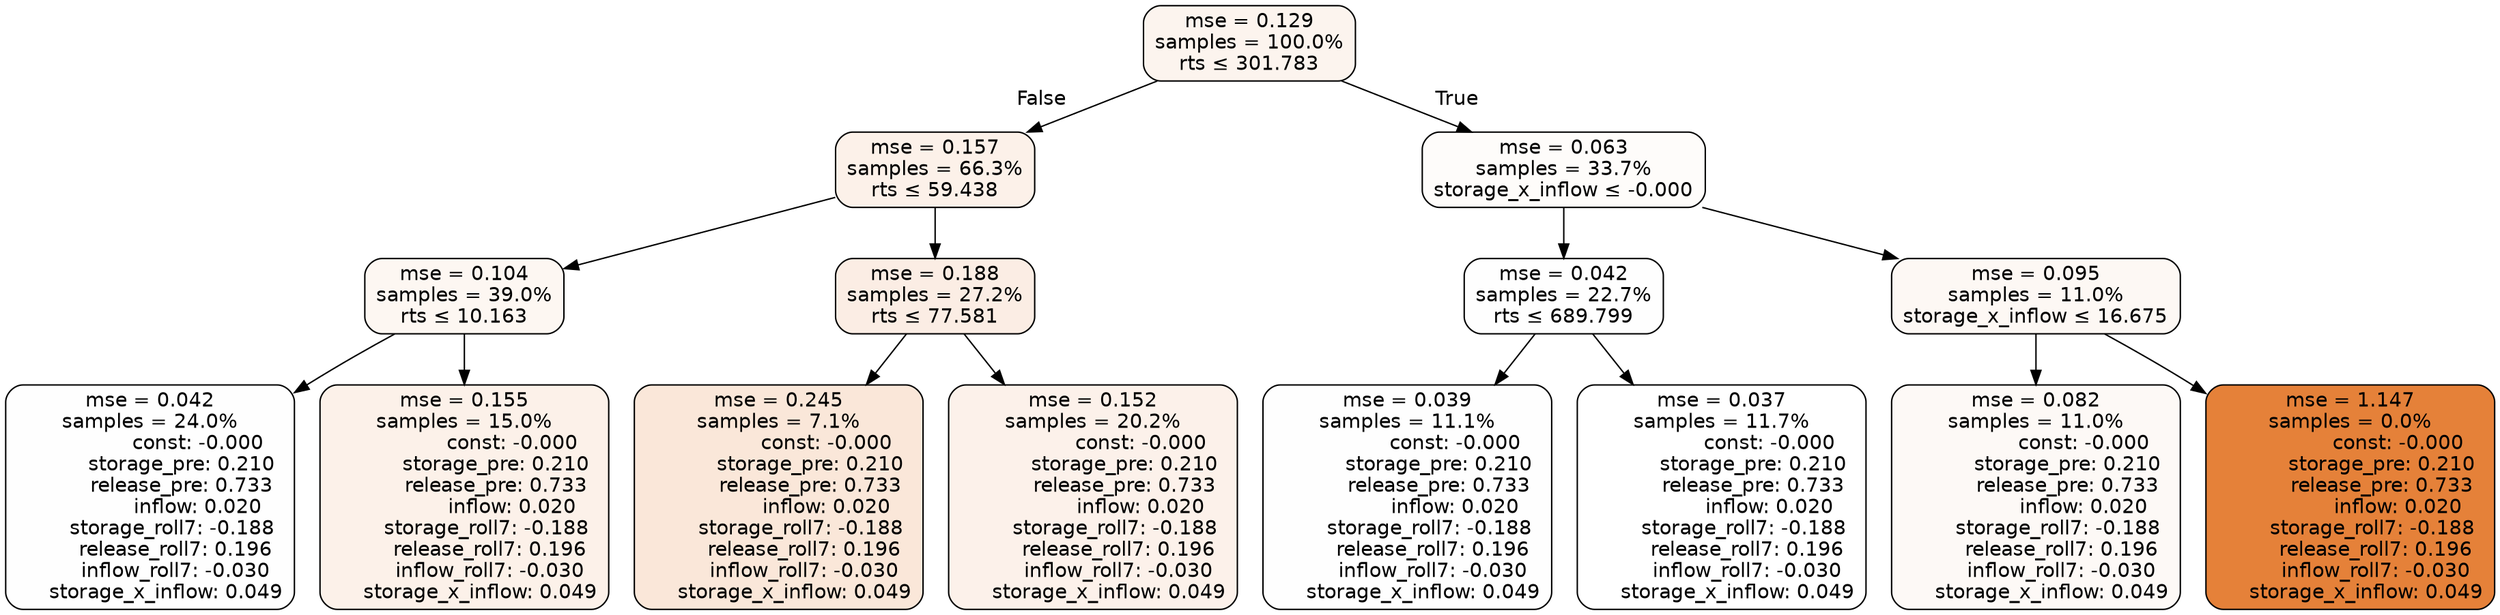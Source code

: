 digraph tree {
node [shape=rectangle, style="filled, rounded", color="black", fontname=helvetica] ;
edge [fontname=helvetica] ;
	"0" [label="mse = 0.129
samples = 100.0%
rts &le; 301.783", fillcolor="#fcf4ee"]
	"1" [label="mse = 0.157
samples = 66.3%
rts &le; 59.438", fillcolor="#fcf1e9"]
	"2" [label="mse = 0.104
samples = 39.0%
rts &le; 10.163", fillcolor="#fdf7f2"]
	"3" [label="mse = 0.042
samples = 24.0%
               const: -0.000
          storage_pre: 0.210
          release_pre: 0.733
               inflow: 0.020
       storage_roll7: -0.188
        release_roll7: 0.196
        inflow_roll7: -0.030
     storage_x_inflow: 0.049", fillcolor="#fefefe"]
	"4" [label="mse = 0.155
samples = 15.0%
               const: -0.000
          storage_pre: 0.210
          release_pre: 0.733
               inflow: 0.020
       storage_roll7: -0.188
        release_roll7: 0.196
        inflow_roll7: -0.030
     storage_x_inflow: 0.049", fillcolor="#fcf1e9"]
	"5" [label="mse = 0.188
samples = 27.2%
rts &le; 77.581", fillcolor="#fbede4"]
	"6" [label="mse = 0.245
samples = 7.1%
               const: -0.000
          storage_pre: 0.210
          release_pre: 0.733
               inflow: 0.020
       storage_roll7: -0.188
        release_roll7: 0.196
        inflow_roll7: -0.030
     storage_x_inflow: 0.049", fillcolor="#fae7d9"]
	"7" [label="mse = 0.152
samples = 20.2%
               const: -0.000
          storage_pre: 0.210
          release_pre: 0.733
               inflow: 0.020
       storage_roll7: -0.188
        release_roll7: 0.196
        inflow_roll7: -0.030
     storage_x_inflow: 0.049", fillcolor="#fcf1ea"]
	"8" [label="mse = 0.063
samples = 33.7%
storage_x_inflow &le; -0.000", fillcolor="#fefcfa"]
	"9" [label="mse = 0.042
samples = 22.7%
rts &le; 689.799", fillcolor="#fefefe"]
	"10" [label="mse = 0.039
samples = 11.1%
               const: -0.000
          storage_pre: 0.210
          release_pre: 0.733
               inflow: 0.020
       storage_roll7: -0.188
        release_roll7: 0.196
        inflow_roll7: -0.030
     storage_x_inflow: 0.049", fillcolor="#fefefe"]
	"11" [label="mse = 0.037
samples = 11.7%
               const: -0.000
          storage_pre: 0.210
          release_pre: 0.733
               inflow: 0.020
       storage_roll7: -0.188
        release_roll7: 0.196
        inflow_roll7: -0.030
     storage_x_inflow: 0.049", fillcolor="#ffffff"]
	"12" [label="mse = 0.095
samples = 11.0%
storage_x_inflow &le; 16.675", fillcolor="#fdf8f4"]
	"13" [label="mse = 0.082
samples = 11.0%
               const: -0.000
          storage_pre: 0.210
          release_pre: 0.733
               inflow: 0.020
       storage_roll7: -0.188
        release_roll7: 0.196
        inflow_roll7: -0.030
     storage_x_inflow: 0.049", fillcolor="#fdf9f6"]
	"14" [label="mse = 1.147
samples = 0.0%
               const: -0.000
          storage_pre: 0.210
          release_pre: 0.733
               inflow: 0.020
       storage_roll7: -0.188
        release_roll7: 0.196
        inflow_roll7: -0.030
     storage_x_inflow: 0.049", fillcolor="#e58139"]

	"0" -> "1" [labeldistance=2.5, labelangle=45, headlabel="False"]
	"1" -> "2"
	"2" -> "3"
	"2" -> "4"
	"1" -> "5"
	"5" -> "6"
	"5" -> "7"
	"0" -> "8" [labeldistance=2.5, labelangle=-45, headlabel="True"]
	"8" -> "9"
	"9" -> "10"
	"9" -> "11"
	"8" -> "12"
	"12" -> "13"
	"12" -> "14"
}